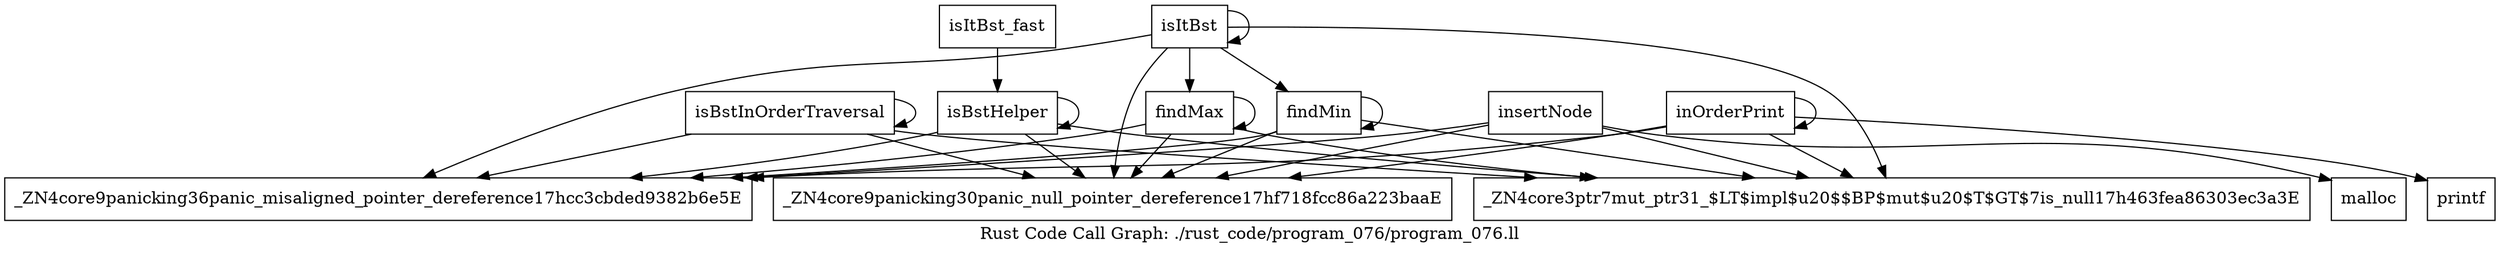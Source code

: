 digraph "Rust Code Call Graph: ./rust_code/program_076/program_076.ll" {
	label="Rust Code Call Graph: ./rust_code/program_076/program_076.ll";

	Node0x55976e555500 [shape=record,label="{_ZN4core3ptr7mut_ptr31_$LT$impl$u20$$BP$mut$u20$T$GT$7is_null17h463fea86303ec3a3E}"];
	Node0x55976e557330 [shape=record,label="{isItBst_fast}"];
	Node0x55976e557330 -> Node0x55976e558e00;
	Node0x55976e558e00 [shape=record,label="{isBstHelper}"];
	Node0x55976e558e00 -> Node0x55976e555500;
	Node0x55976e558e00 -> Node0x55976e561820;
	Node0x55976e558e00 -> Node0x55976e5632e0;
	Node0x55976e558e00 -> Node0x55976e558e00;
	Node0x55976e5650e0 [shape=record,label="{isItBst}"];
	Node0x55976e5650e0 -> Node0x55976e555500;
	Node0x55976e5650e0 -> Node0x55976e561820;
	Node0x55976e5650e0 -> Node0x55976e5632e0;
	Node0x55976e5650e0 -> Node0x55976e5650e0;
	Node0x55976e5650e0 -> Node0x55976e566d70;
	Node0x55976e5650e0 -> Node0x55976e571860;
	Node0x55976e566d70 [shape=record,label="{findMin}"];
	Node0x55976e566d70 -> Node0x55976e561820;
	Node0x55976e566d70 -> Node0x55976e555500;
	Node0x55976e566d70 -> Node0x55976e5632e0;
	Node0x55976e566d70 -> Node0x55976e566d70;
	Node0x55976e571860 [shape=record,label="{findMax}"];
	Node0x55976e571860 -> Node0x55976e561820;
	Node0x55976e571860 -> Node0x55976e555500;
	Node0x55976e571860 -> Node0x55976e5632e0;
	Node0x55976e571860 -> Node0x55976e571860;
	Node0x55976e5689d0 [shape=record,label="{isBstInOrderTraversal}"];
	Node0x55976e5689d0 -> Node0x55976e555500;
	Node0x55976e5689d0 -> Node0x55976e561820;
	Node0x55976e5689d0 -> Node0x55976e5689d0;
	Node0x55976e5689d0 -> Node0x55976e5632e0;
	Node0x55976e569ba0 [shape=record,label="{insertNode}"];
	Node0x55976e569ba0 -> Node0x55976e56bac0;
	Node0x55976e569ba0 -> Node0x55976e561820;
	Node0x55976e569ba0 -> Node0x55976e5632e0;
	Node0x55976e569ba0 -> Node0x55976e555500;
	Node0x55976e571240 [shape=record,label="{inOrderPrint}"];
	Node0x55976e571240 -> Node0x55976e555500;
	Node0x55976e571240 -> Node0x55976e561820;
	Node0x55976e571240 -> Node0x55976e571240;
	Node0x55976e571240 -> Node0x55976e5632e0;
	Node0x55976e571240 -> Node0x55976e56c5f0;
	Node0x55976e561820 [shape=record,label="{_ZN4core9panicking36panic_misaligned_pointer_dereference17hcc3cbded9382b6e5E}"];
	Node0x55976e5632e0 [shape=record,label="{_ZN4core9panicking30panic_null_pointer_dereference17hf718fcc86a223baaE}"];
	Node0x55976e56bac0 [shape=record,label="{malloc}"];
	Node0x55976e56c5f0 [shape=record,label="{printf}"];
}

